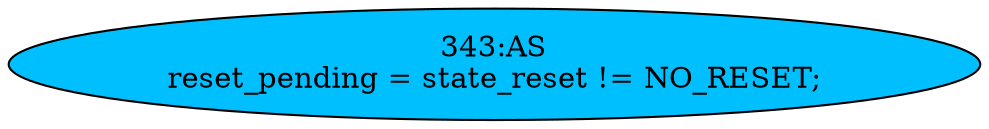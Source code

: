 strict digraph "" {
	node [label="\N"];
	"343:AS"	 [ast="<pyverilog.vparser.ast.Assign object at 0x7fcd1837f750>",
		def_var="['reset_pending']",
		fillcolor=deepskyblue,
		label="343:AS
reset_pending = state_reset != NO_RESET;",
		statements="[]",
		style=filled,
		typ=Assign,
		use_var="['state_reset', 'NO_RESET']"];
}
